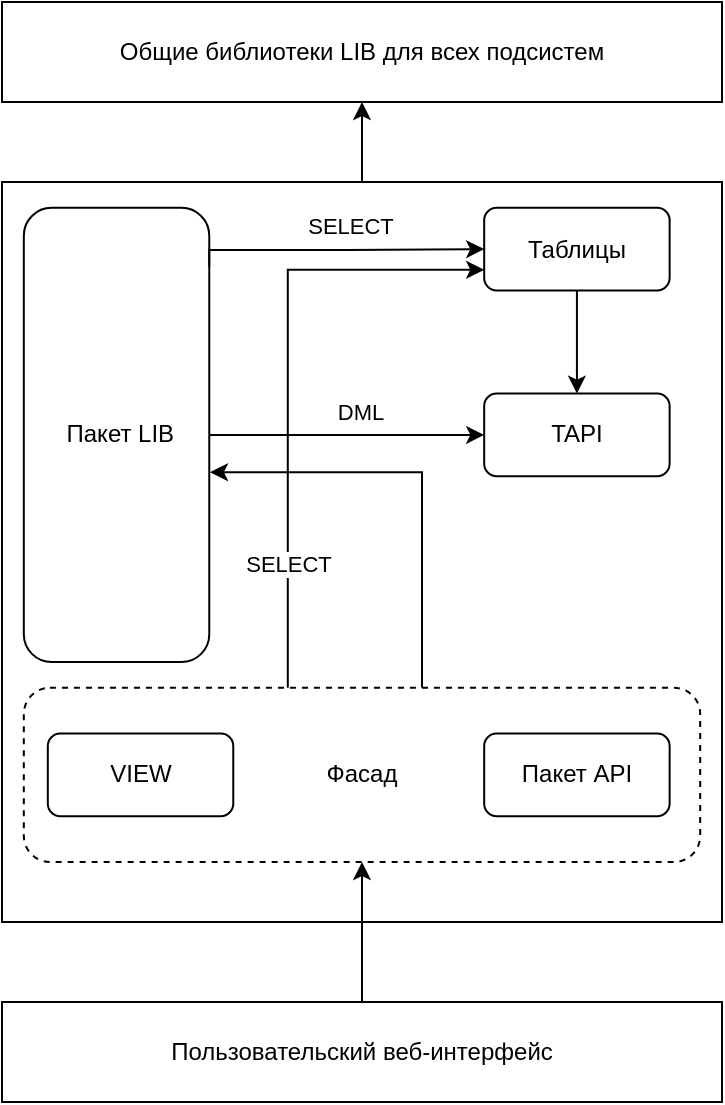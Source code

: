 <mxfile version="21.2.0" type="device">
  <diagram name="Страница 1" id="-2S4hMOX-iNphjN2goas">
    <mxGraphModel dx="1121" dy="717" grid="1" gridSize="10" guides="1" tooltips="1" connect="1" arrows="1" fold="1" page="1" pageScale="1" pageWidth="827" pageHeight="1169" math="0" shadow="0">
      <root>
        <mxCell id="0" />
        <mxCell id="1" parent="0" />
        <mxCell id="rinVDA3sWUk5yBpB6giX-23" value="Общие библиотеки LIB для всех подсистем" style="html=1;whiteSpace=wrap;" vertex="1" parent="1">
          <mxGeometry x="240" y="300" width="360" height="50" as="geometry" />
        </mxCell>
        <mxCell id="rinVDA3sWUk5yBpB6giX-26" value="" style="edgeStyle=orthogonalEdgeStyle;rounded=0;orthogonalLoop=1;jettySize=auto;html=1;" edge="1" parent="1" source="-sXA5umy3JGqC9NL4TS--16" target="rinVDA3sWUk5yBpB6giX-23">
          <mxGeometry relative="1" as="geometry" />
        </mxCell>
        <mxCell id="rinVDA3sWUk5yBpB6giX-35" value="Пользовательский веб-интерфейс" style="html=1;whiteSpace=wrap;" vertex="1" parent="1">
          <mxGeometry x="240" y="800" width="360" height="50" as="geometry" />
        </mxCell>
        <mxCell id="-sXA5umy3JGqC9NL4TS--16" value="" style="whiteSpace=wrap;html=1;strokeColor=default;fontFamily=Helvetica;fontSize=12;fontColor=default;fillColor=default;movable=1;resizable=1;rotatable=1;deletable=1;editable=1;locked=0;connectable=1;container=0;" parent="1" vertex="1">
          <mxGeometry x="240" y="390" width="360" height="370" as="geometry" />
        </mxCell>
        <mxCell id="rinVDA3sWUk5yBpB6giX-38" value="" style="edgeStyle=orthogonalEdgeStyle;rounded=0;orthogonalLoop=1;jettySize=auto;html=1;entryX=1.004;entryY=0.582;entryDx=0;entryDy=0;entryPerimeter=0;" edge="1" parent="1" source="rinVDA3sWUk5yBpB6giX-1" target="rinVDA3sWUk5yBpB6giX-8">
          <mxGeometry relative="1" as="geometry">
            <mxPoint x="420" y="549.35" as="targetPoint" />
            <Array as="points">
              <mxPoint x="450" y="535" />
            </Array>
          </mxGeometry>
        </mxCell>
        <mxCell id="rinVDA3sWUk5yBpB6giX-1" value="Фасад" style="rounded=1;whiteSpace=wrap;html=1;fontFamily=Helvetica;fontSize=12;fillStyle=solid;movable=1;resizable=1;rotatable=1;deletable=1;editable=1;locked=0;connectable=1;container=0;dashed=1;" vertex="1" parent="1">
          <mxGeometry x="250.91" y="642.9" width="338.18" height="87.1" as="geometry" />
        </mxCell>
        <mxCell id="rinVDA3sWUk5yBpB6giX-2" value="Пакет API" style="rounded=1;whiteSpace=wrap;html=1;movable=1;resizable=1;rotatable=1;deletable=1;editable=1;locked=0;connectable=1;container=0;" vertex="1" parent="1">
          <mxGeometry x="481.091" y="665.805" width="92.727" height="41.29" as="geometry" />
        </mxCell>
        <mxCell id="rinVDA3sWUk5yBpB6giX-3" value="VIEW" style="rounded=1;whiteSpace=wrap;html=1;movable=1;resizable=1;rotatable=1;deletable=1;editable=1;locked=0;connectable=1;container=0;" vertex="1" parent="1">
          <mxGeometry x="262.909" y="665.805" width="92.727" height="41.29" as="geometry" />
        </mxCell>
        <mxCell id="rinVDA3sWUk5yBpB6giX-8" value="&amp;nbsp;Пакет LIB" style="rounded=1;whiteSpace=wrap;html=1;movable=1;resizable=1;rotatable=1;deletable=1;editable=1;locked=0;connectable=1;container=0;" vertex="1" parent="1">
          <mxGeometry x="250.909" y="402.903" width="92.727" height="227.097" as="geometry" />
        </mxCell>
        <mxCell id="rinVDA3sWUk5yBpB6giX-11" value="TAPI" style="rounded=1;whiteSpace=wrap;html=1;movable=1;resizable=1;rotatable=1;deletable=1;editable=1;locked=0;connectable=1;container=0;" vertex="1" parent="1">
          <mxGeometry x="481.091" y="495.806" width="92.727" height="41.29" as="geometry" />
        </mxCell>
        <mxCell id="rinVDA3sWUk5yBpB6giX-14" value="" style="edgeStyle=orthogonalEdgeStyle;rounded=0;orthogonalLoop=1;jettySize=auto;html=1;entryX=0;entryY=0.5;entryDx=0;entryDy=0;" edge="1" parent="1" source="rinVDA3sWUk5yBpB6giX-8" target="rinVDA3sWUk5yBpB6giX-11">
          <mxGeometry relative="1" as="geometry">
            <mxPoint x="411.818" y="516.452" as="targetPoint" />
          </mxGeometry>
        </mxCell>
        <mxCell id="rinVDA3sWUk5yBpB6giX-20" value="DML" style="edgeLabel;html=1;align=center;verticalAlign=middle;resizable=0;points=[];container=0;" vertex="1" connectable="0" parent="rinVDA3sWUk5yBpB6giX-14">
          <mxGeometry x="-0.143" y="-2" relative="1" as="geometry">
            <mxPoint x="16" y="-14" as="offset" />
          </mxGeometry>
        </mxCell>
        <mxCell id="rinVDA3sWUk5yBpB6giX-15" value="" style="edgeStyle=orthogonalEdgeStyle;rounded=0;orthogonalLoop=1;jettySize=auto;html=1;" edge="1" parent="1" source="rinVDA3sWUk5yBpB6giX-12" target="rinVDA3sWUk5yBpB6giX-11">
          <mxGeometry relative="1" as="geometry" />
        </mxCell>
        <mxCell id="rinVDA3sWUk5yBpB6giX-12" value="Таблицы" style="rounded=1;whiteSpace=wrap;html=1;movable=1;resizable=1;rotatable=1;deletable=1;editable=1;locked=0;connectable=1;container=0;" vertex="1" parent="1">
          <mxGeometry x="481.091" y="402.903" width="92.727" height="41.29" as="geometry" />
        </mxCell>
        <mxCell id="rinVDA3sWUk5yBpB6giX-21" value="" style="edgeStyle=orthogonalEdgeStyle;rounded=0;orthogonalLoop=1;jettySize=auto;html=1;entryX=0;entryY=0.5;entryDx=0;entryDy=0;exitX=1;exitY=0.13;exitDx=0;exitDy=0;exitPerimeter=0;" edge="1" parent="1" source="rinVDA3sWUk5yBpB6giX-8" target="rinVDA3sWUk5yBpB6giX-12">
          <mxGeometry relative="1" as="geometry">
            <mxPoint x="361.091" y="462.258" as="sourcePoint" />
            <mxPoint x="498.545" y="462.258" as="targetPoint" />
            <Array as="points">
              <mxPoint x="343.636" y="424.065" />
              <mxPoint x="412.364" y="424.065" />
            </Array>
          </mxGeometry>
        </mxCell>
        <mxCell id="rinVDA3sWUk5yBpB6giX-22" value="SELECT" style="edgeLabel;html=1;align=center;verticalAlign=middle;resizable=0;points=[];container=0;" vertex="1" connectable="0" parent="rinVDA3sWUk5yBpB6giX-21">
          <mxGeometry x="-0.143" y="-2" relative="1" as="geometry">
            <mxPoint x="16" y="-14" as="offset" />
          </mxGeometry>
        </mxCell>
        <mxCell id="rinVDA3sWUk5yBpB6giX-30" value="" style="edgeStyle=orthogonalEdgeStyle;rounded=0;orthogonalLoop=1;jettySize=auto;html=1;entryX=0;entryY=0.75;entryDx=0;entryDy=0;" edge="1" parent="1" source="rinVDA3sWUk5yBpB6giX-1" target="rinVDA3sWUk5yBpB6giX-12">
          <mxGeometry relative="1" as="geometry">
            <mxPoint x="420" y="562.903" as="targetPoint" />
            <Array as="points">
              <mxPoint x="382.909" y="434.387" />
            </Array>
          </mxGeometry>
        </mxCell>
        <mxCell id="rinVDA3sWUk5yBpB6giX-31" value="SELECT" style="edgeLabel;html=1;align=center;verticalAlign=middle;resizable=0;points=[];container=0;" vertex="1" connectable="0" parent="rinVDA3sWUk5yBpB6giX-30">
          <mxGeometry x="-0.596" relative="1" as="geometry">
            <mxPoint as="offset" />
          </mxGeometry>
        </mxCell>
        <mxCell id="rinVDA3sWUk5yBpB6giX-36" value="" style="edgeStyle=orthogonalEdgeStyle;rounded=0;orthogonalLoop=1;jettySize=auto;html=1;" edge="1" parent="1" source="rinVDA3sWUk5yBpB6giX-35" target="rinVDA3sWUk5yBpB6giX-1">
          <mxGeometry relative="1" as="geometry" />
        </mxCell>
      </root>
    </mxGraphModel>
  </diagram>
</mxfile>
